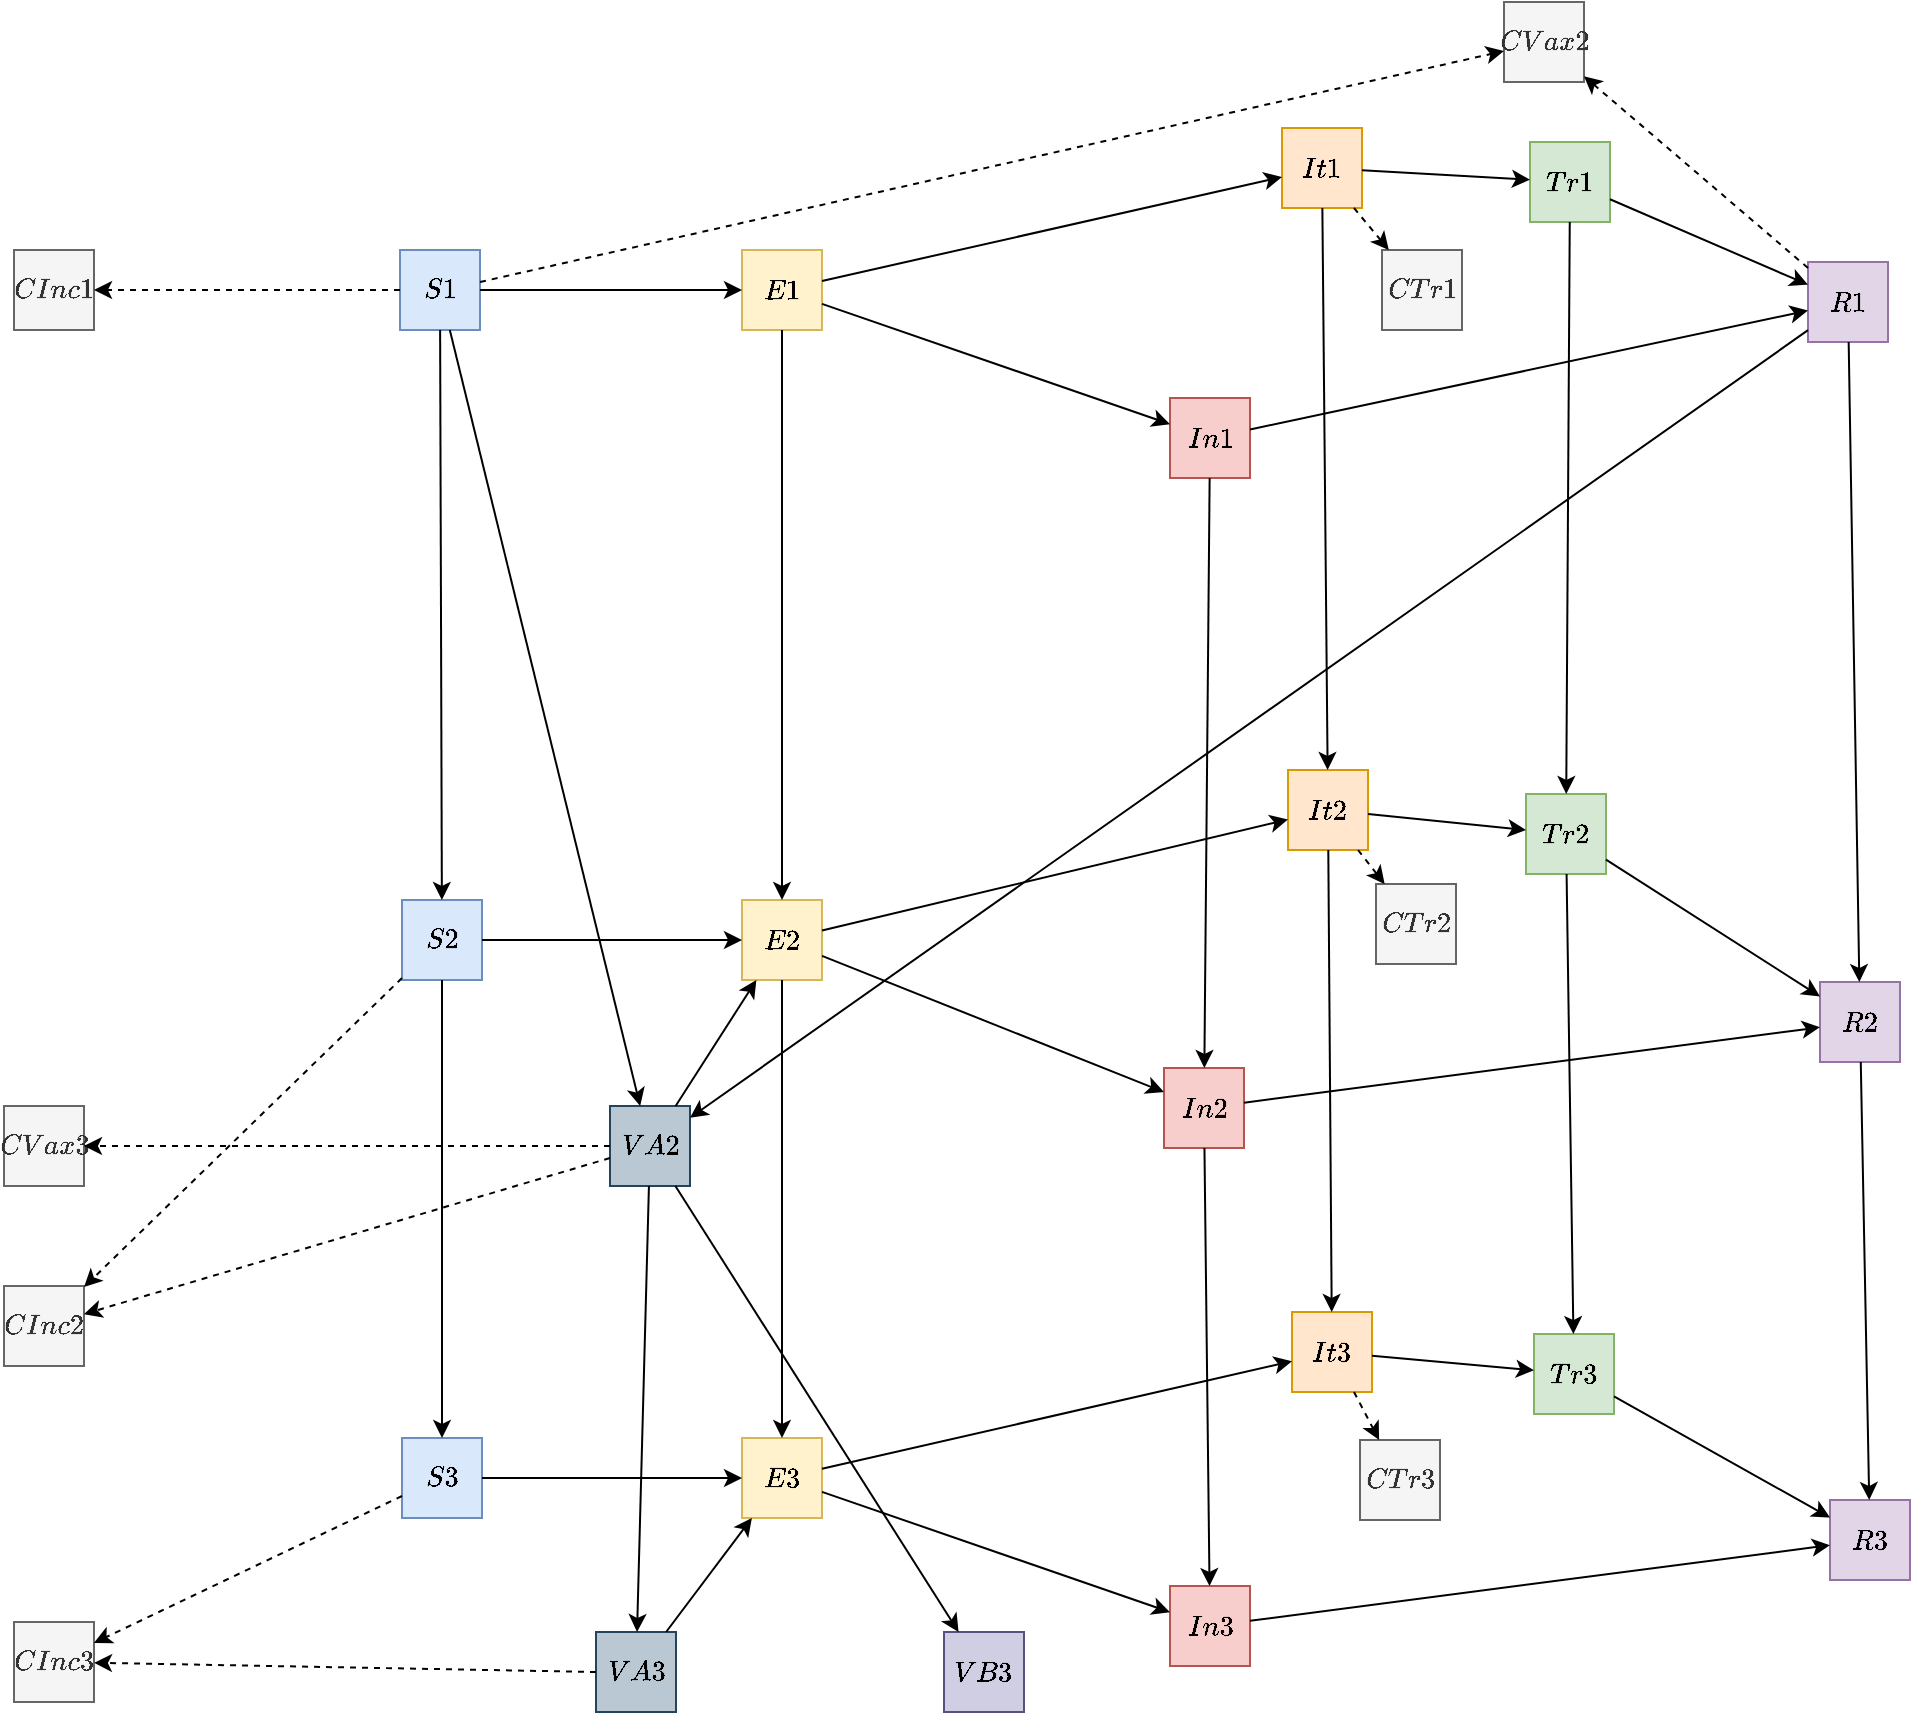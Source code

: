 <mxfile version="24.5.5" type="device" pages="2">
  <diagram id="Dpav7CHE1rxV_vT-ojmE" name="Page-1">
    <mxGraphModel dx="766" dy="491" grid="1" gridSize="10" guides="1" tooltips="1" connect="1" arrows="1" fold="1" page="1" pageScale="1" pageWidth="850" pageHeight="1100" math="1" shadow="0">
      <root>
        <mxCell id="0" />
        <mxCell id="1" parent="0" />
        <mxCell id="_PVGUrJauaZoBftJVT4O-1" value="`S1`" style="whiteSpace=wrap;html=1;fillColor=#dae8fc;strokeColor=#6c8ebf;" parent="1" vertex="1">
          <mxGeometry x="248" y="164" width="40" height="40" as="geometry" />
        </mxCell>
        <mxCell id="_PVGUrJauaZoBftJVT4O-2" value="`E1`" style="whiteSpace=wrap;html=1;fillColor=#fff2cc;strokeColor=#d6b656;" parent="1" vertex="1">
          <mxGeometry x="419" y="164" width="40" height="40" as="geometry" />
        </mxCell>
        <mxCell id="_PVGUrJauaZoBftJVT4O-3" value="`In1`" style="whiteSpace=wrap;html=1;fillColor=#f8cecc;strokeColor=#b85450;" parent="1" vertex="1">
          <mxGeometry x="633" y="238" width="40" height="40" as="geometry" />
        </mxCell>
        <mxCell id="_PVGUrJauaZoBftJVT4O-4" value="`It1`" style="whiteSpace=wrap;html=1;fillColor=#ffe6cc;strokeColor=#d79b00;" parent="1" vertex="1">
          <mxGeometry x="689" y="103" width="40" height="40" as="geometry" />
        </mxCell>
        <mxCell id="_PVGUrJauaZoBftJVT4O-5" value="`Tr1`" style="whiteSpace=wrap;html=1;fillColor=#d5e8d4;strokeColor=#82b366;" parent="1" vertex="1">
          <mxGeometry x="813" y="110" width="40" height="40" as="geometry" />
        </mxCell>
        <mxCell id="_PVGUrJauaZoBftJVT4O-6" value="`R1`" style="whiteSpace=wrap;html=1;fillColor=#e1d5e7;strokeColor=#9673a6;" parent="1" vertex="1">
          <mxGeometry x="952" y="170" width="40" height="40" as="geometry" />
        </mxCell>
        <mxCell id="_PVGUrJauaZoBftJVT4O-9" value="`S2`" style="whiteSpace=wrap;html=1;fillColor=#dae8fc;strokeColor=#6c8ebf;" parent="1" vertex="1">
          <mxGeometry x="249" y="489" width="40" height="40" as="geometry" />
        </mxCell>
        <mxCell id="_PVGUrJauaZoBftJVT4O-10" value="`E2`" style="whiteSpace=wrap;html=1;fillColor=#fff2cc;strokeColor=#d6b656;" parent="1" vertex="1">
          <mxGeometry x="419" y="489" width="40" height="40" as="geometry" />
        </mxCell>
        <mxCell id="_PVGUrJauaZoBftJVT4O-11" value="`In2`" style="whiteSpace=wrap;html=1;fillColor=#f8cecc;strokeColor=#b85450;" parent="1" vertex="1">
          <mxGeometry x="630" y="573" width="40" height="40" as="geometry" />
        </mxCell>
        <mxCell id="_PVGUrJauaZoBftJVT4O-12" value="`It2`" style="whiteSpace=wrap;html=1;fillColor=#ffe6cc;strokeColor=#d79b00;" parent="1" vertex="1">
          <mxGeometry x="692" y="424" width="40" height="40" as="geometry" />
        </mxCell>
        <mxCell id="_PVGUrJauaZoBftJVT4O-13" value="`Tr2`" style="whiteSpace=wrap;html=1;fillColor=#d5e8d4;strokeColor=#82b366;" parent="1" vertex="1">
          <mxGeometry x="811" y="436" width="40" height="40" as="geometry" />
        </mxCell>
        <mxCell id="_PVGUrJauaZoBftJVT4O-14" value="`VA2`" style="whiteSpace=wrap;html=1;fillColor=#bac8d3;strokeColor=#23445d;" parent="1" vertex="1">
          <mxGeometry x="353" y="592" width="40" height="40" as="geometry" />
        </mxCell>
        <mxCell id="_PVGUrJauaZoBftJVT4O-15" value="`R2`" style="whiteSpace=wrap;html=1;fillColor=#e1d5e7;strokeColor=#9673a6;" parent="1" vertex="1">
          <mxGeometry x="958" y="530" width="40" height="40" as="geometry" />
        </mxCell>
        <mxCell id="_PVGUrJauaZoBftJVT4O-19" value="`S3`" style="whiteSpace=wrap;html=1;fillColor=#dae8fc;strokeColor=#6c8ebf;" parent="1" vertex="1">
          <mxGeometry x="249" y="758" width="40" height="40" as="geometry" />
        </mxCell>
        <mxCell id="_PVGUrJauaZoBftJVT4O-20" value="`E3`" style="whiteSpace=wrap;html=1;fillColor=#fff2cc;strokeColor=#d6b656;" parent="1" vertex="1">
          <mxGeometry x="419" y="758" width="40" height="40" as="geometry" />
        </mxCell>
        <mxCell id="_PVGUrJauaZoBftJVT4O-21" value="`In3`" style="whiteSpace=wrap;html=1;fillColor=#f8cecc;strokeColor=#b85450;" parent="1" vertex="1">
          <mxGeometry x="633" y="832" width="40" height="40" as="geometry" />
        </mxCell>
        <mxCell id="_PVGUrJauaZoBftJVT4O-22" value="`It3`" style="whiteSpace=wrap;html=1;fillColor=#ffe6cc;strokeColor=#d79b00;" parent="1" vertex="1">
          <mxGeometry x="694" y="695" width="40" height="40" as="geometry" />
        </mxCell>
        <mxCell id="_PVGUrJauaZoBftJVT4O-23" value="`Tr3`" style="whiteSpace=wrap;html=1;fillColor=#d5e8d4;strokeColor=#82b366;" parent="1" vertex="1">
          <mxGeometry x="815" y="706" width="40" height="40" as="geometry" />
        </mxCell>
        <mxCell id="_PVGUrJauaZoBftJVT4O-24" value="`VA3`" style="whiteSpace=wrap;html=1;fillColor=#bac8d3;strokeColor=#23445d;" parent="1" vertex="1">
          <mxGeometry x="346" y="855" width="40" height="40" as="geometry" />
        </mxCell>
        <mxCell id="_PVGUrJauaZoBftJVT4O-25" value="`VB3`" style="whiteSpace=wrap;html=1;fillColor=#d0cee2;strokeColor=#56517e;" parent="1" vertex="1">
          <mxGeometry x="520" y="855" width="40" height="40" as="geometry" />
        </mxCell>
        <mxCell id="_PVGUrJauaZoBftJVT4O-26" value="`R3`" style="whiteSpace=wrap;html=1;fillColor=#e1d5e7;strokeColor=#9673a6;" parent="1" vertex="1">
          <mxGeometry x="963" y="789" width="40" height="40" as="geometry" />
        </mxCell>
        <mxCell id="QGI5SdNPsL6WamnX0T07-1" style="rounded=0;orthogonalLoop=1;jettySize=auto;html=1;" parent="1" source="_PVGUrJauaZoBftJVT4O-1" target="_PVGUrJauaZoBftJVT4O-2" edge="1">
          <mxGeometry relative="1" as="geometry" />
        </mxCell>
        <mxCell id="QGI5SdNPsL6WamnX0T07-3" style="rounded=0;orthogonalLoop=1;jettySize=auto;html=1;" parent="1" source="_PVGUrJauaZoBftJVT4O-1" target="_PVGUrJauaZoBftJVT4O-9" edge="1">
          <mxGeometry relative="1" as="geometry" />
        </mxCell>
        <mxCell id="QGI5SdNPsL6WamnX0T07-4" style="rounded=0;orthogonalLoop=1;jettySize=auto;html=1;" parent="1" source="_PVGUrJauaZoBftJVT4O-1" target="_PVGUrJauaZoBftJVT4O-14" edge="1">
          <mxGeometry relative="1" as="geometry" />
        </mxCell>
        <mxCell id="QGI5SdNPsL6WamnX0T07-6" style="rounded=0;orthogonalLoop=1;jettySize=auto;html=1;" parent="1" source="_PVGUrJauaZoBftJVT4O-2" target="_PVGUrJauaZoBftJVT4O-3" edge="1">
          <mxGeometry relative="1" as="geometry" />
        </mxCell>
        <mxCell id="QGI5SdNPsL6WamnX0T07-7" style="rounded=0;orthogonalLoop=1;jettySize=auto;html=1;" parent="1" source="_PVGUrJauaZoBftJVT4O-2" target="_PVGUrJauaZoBftJVT4O-4" edge="1">
          <mxGeometry relative="1" as="geometry" />
        </mxCell>
        <mxCell id="QGI5SdNPsL6WamnX0T07-8" style="rounded=0;orthogonalLoop=1;jettySize=auto;html=1;" parent="1" source="_PVGUrJauaZoBftJVT4O-2" target="_PVGUrJauaZoBftJVT4O-10" edge="1">
          <mxGeometry relative="1" as="geometry" />
        </mxCell>
        <mxCell id="QGI5SdNPsL6WamnX0T07-9" style="rounded=0;orthogonalLoop=1;jettySize=auto;html=1;" parent="1" source="_PVGUrJauaZoBftJVT4O-3" target="_PVGUrJauaZoBftJVT4O-6" edge="1">
          <mxGeometry relative="1" as="geometry" />
        </mxCell>
        <mxCell id="QGI5SdNPsL6WamnX0T07-10" style="rounded=0;orthogonalLoop=1;jettySize=auto;html=1;" parent="1" source="_PVGUrJauaZoBftJVT4O-3" target="_PVGUrJauaZoBftJVT4O-11" edge="1">
          <mxGeometry relative="1" as="geometry" />
        </mxCell>
        <mxCell id="QGI5SdNPsL6WamnX0T07-11" style="rounded=0;orthogonalLoop=1;jettySize=auto;html=1;" parent="1" source="_PVGUrJauaZoBftJVT4O-4" target="_PVGUrJauaZoBftJVT4O-5" edge="1">
          <mxGeometry relative="1" as="geometry" />
        </mxCell>
        <mxCell id="QGI5SdNPsL6WamnX0T07-13" style="rounded=0;orthogonalLoop=1;jettySize=auto;html=1;" parent="1" source="_PVGUrJauaZoBftJVT4O-4" target="_PVGUrJauaZoBftJVT4O-12" edge="1">
          <mxGeometry relative="1" as="geometry" />
        </mxCell>
        <mxCell id="QGI5SdNPsL6WamnX0T07-14" style="rounded=0;orthogonalLoop=1;jettySize=auto;html=1;" parent="1" source="_PVGUrJauaZoBftJVT4O-5" target="_PVGUrJauaZoBftJVT4O-6" edge="1">
          <mxGeometry relative="1" as="geometry" />
        </mxCell>
        <mxCell id="QGI5SdNPsL6WamnX0T07-15" style="rounded=0;orthogonalLoop=1;jettySize=auto;html=1;" parent="1" source="_PVGUrJauaZoBftJVT4O-5" target="_PVGUrJauaZoBftJVT4O-13" edge="1">
          <mxGeometry relative="1" as="geometry" />
        </mxCell>
        <mxCell id="QGI5SdNPsL6WamnX0T07-16" style="rounded=0;orthogonalLoop=1;jettySize=auto;html=1;" parent="1" source="_PVGUrJauaZoBftJVT4O-6" target="_PVGUrJauaZoBftJVT4O-14" edge="1">
          <mxGeometry relative="1" as="geometry" />
        </mxCell>
        <mxCell id="QGI5SdNPsL6WamnX0T07-17" style="rounded=0;orthogonalLoop=1;jettySize=auto;html=1;" parent="1" source="_PVGUrJauaZoBftJVT4O-6" target="_PVGUrJauaZoBftJVT4O-15" edge="1">
          <mxGeometry relative="1" as="geometry" />
        </mxCell>
        <mxCell id="QGI5SdNPsL6WamnX0T07-19" style="rounded=0;orthogonalLoop=1;jettySize=auto;html=1;" parent="1" source="_PVGUrJauaZoBftJVT4O-9" target="_PVGUrJauaZoBftJVT4O-10" edge="1">
          <mxGeometry relative="1" as="geometry" />
        </mxCell>
        <mxCell id="QGI5SdNPsL6WamnX0T07-21" style="rounded=0;orthogonalLoop=1;jettySize=auto;html=1;" parent="1" source="_PVGUrJauaZoBftJVT4O-9" target="_PVGUrJauaZoBftJVT4O-19" edge="1">
          <mxGeometry relative="1" as="geometry" />
        </mxCell>
        <mxCell id="QGI5SdNPsL6WamnX0T07-22" style="rounded=0;orthogonalLoop=1;jettySize=auto;html=1;" parent="1" source="_PVGUrJauaZoBftJVT4O-10" target="_PVGUrJauaZoBftJVT4O-11" edge="1">
          <mxGeometry relative="1" as="geometry" />
        </mxCell>
        <mxCell id="QGI5SdNPsL6WamnX0T07-23" style="rounded=0;orthogonalLoop=1;jettySize=auto;html=1;" parent="1" source="_PVGUrJauaZoBftJVT4O-10" target="_PVGUrJauaZoBftJVT4O-12" edge="1">
          <mxGeometry relative="1" as="geometry" />
        </mxCell>
        <mxCell id="QGI5SdNPsL6WamnX0T07-24" style="rounded=0;orthogonalLoop=1;jettySize=auto;html=1;" parent="1" source="_PVGUrJauaZoBftJVT4O-10" target="_PVGUrJauaZoBftJVT4O-20" edge="1">
          <mxGeometry relative="1" as="geometry" />
        </mxCell>
        <mxCell id="QGI5SdNPsL6WamnX0T07-25" style="rounded=0;orthogonalLoop=1;jettySize=auto;html=1;" parent="1" source="_PVGUrJauaZoBftJVT4O-11" target="_PVGUrJauaZoBftJVT4O-15" edge="1">
          <mxGeometry relative="1" as="geometry" />
        </mxCell>
        <mxCell id="QGI5SdNPsL6WamnX0T07-26" style="rounded=0;orthogonalLoop=1;jettySize=auto;html=1;" parent="1" source="_PVGUrJauaZoBftJVT4O-11" target="_PVGUrJauaZoBftJVT4O-21" edge="1">
          <mxGeometry relative="1" as="geometry" />
        </mxCell>
        <mxCell id="QGI5SdNPsL6WamnX0T07-27" style="rounded=0;orthogonalLoop=1;jettySize=auto;html=1;" parent="1" source="_PVGUrJauaZoBftJVT4O-12" target="_PVGUrJauaZoBftJVT4O-13" edge="1">
          <mxGeometry relative="1" as="geometry" />
        </mxCell>
        <mxCell id="QGI5SdNPsL6WamnX0T07-29" style="rounded=0;orthogonalLoop=1;jettySize=auto;html=1;" parent="1" source="_PVGUrJauaZoBftJVT4O-12" target="_PVGUrJauaZoBftJVT4O-22" edge="1">
          <mxGeometry relative="1" as="geometry" />
        </mxCell>
        <mxCell id="QGI5SdNPsL6WamnX0T07-30" style="rounded=0;orthogonalLoop=1;jettySize=auto;html=1;" parent="1" source="_PVGUrJauaZoBftJVT4O-13" target="_PVGUrJauaZoBftJVT4O-15" edge="1">
          <mxGeometry relative="1" as="geometry" />
        </mxCell>
        <mxCell id="QGI5SdNPsL6WamnX0T07-31" style="rounded=0;orthogonalLoop=1;jettySize=auto;html=1;" parent="1" source="_PVGUrJauaZoBftJVT4O-13" target="_PVGUrJauaZoBftJVT4O-23" edge="1">
          <mxGeometry relative="1" as="geometry" />
        </mxCell>
        <mxCell id="QGI5SdNPsL6WamnX0T07-32" style="rounded=0;orthogonalLoop=1;jettySize=auto;html=1;" parent="1" source="_PVGUrJauaZoBftJVT4O-14" target="_PVGUrJauaZoBftJVT4O-10" edge="1">
          <mxGeometry relative="1" as="geometry" />
        </mxCell>
        <mxCell id="QGI5SdNPsL6WamnX0T07-34" style="rounded=0;orthogonalLoop=1;jettySize=auto;html=1;" parent="1" source="_PVGUrJauaZoBftJVT4O-14" target="_PVGUrJauaZoBftJVT4O-24" edge="1">
          <mxGeometry relative="1" as="geometry" />
        </mxCell>
        <mxCell id="QGI5SdNPsL6WamnX0T07-35" style="rounded=0;orthogonalLoop=1;jettySize=auto;html=1;" parent="1" source="_PVGUrJauaZoBftJVT4O-14" target="_PVGUrJauaZoBftJVT4O-25" edge="1">
          <mxGeometry relative="1" as="geometry" />
        </mxCell>
        <mxCell id="QGI5SdNPsL6WamnX0T07-37" style="rounded=0;orthogonalLoop=1;jettySize=auto;html=1;" parent="1" source="_PVGUrJauaZoBftJVT4O-15" target="_PVGUrJauaZoBftJVT4O-26" edge="1">
          <mxGeometry relative="1" as="geometry" />
        </mxCell>
        <mxCell id="QGI5SdNPsL6WamnX0T07-38" style="rounded=0;orthogonalLoop=1;jettySize=auto;html=1;" parent="1" source="_PVGUrJauaZoBftJVT4O-19" target="_PVGUrJauaZoBftJVT4O-20" edge="1">
          <mxGeometry relative="1" as="geometry" />
        </mxCell>
        <mxCell id="QGI5SdNPsL6WamnX0T07-40" style="rounded=0;orthogonalLoop=1;jettySize=auto;html=1;" parent="1" source="_PVGUrJauaZoBftJVT4O-20" target="_PVGUrJauaZoBftJVT4O-21" edge="1">
          <mxGeometry relative="1" as="geometry" />
        </mxCell>
        <mxCell id="QGI5SdNPsL6WamnX0T07-41" style="rounded=0;orthogonalLoop=1;jettySize=auto;html=1;" parent="1" source="_PVGUrJauaZoBftJVT4O-20" target="_PVGUrJauaZoBftJVT4O-22" edge="1">
          <mxGeometry relative="1" as="geometry" />
        </mxCell>
        <mxCell id="QGI5SdNPsL6WamnX0T07-42" style="rounded=0;orthogonalLoop=1;jettySize=auto;html=1;" parent="1" source="_PVGUrJauaZoBftJVT4O-21" target="_PVGUrJauaZoBftJVT4O-26" edge="1">
          <mxGeometry relative="1" as="geometry" />
        </mxCell>
        <mxCell id="QGI5SdNPsL6WamnX0T07-43" style="rounded=0;orthogonalLoop=1;jettySize=auto;html=1;" parent="1" source="_PVGUrJauaZoBftJVT4O-22" target="_PVGUrJauaZoBftJVT4O-23" edge="1">
          <mxGeometry relative="1" as="geometry" />
        </mxCell>
        <mxCell id="QGI5SdNPsL6WamnX0T07-45" style="rounded=0;orthogonalLoop=1;jettySize=auto;html=1;" parent="1" source="_PVGUrJauaZoBftJVT4O-23" target="_PVGUrJauaZoBftJVT4O-26" edge="1">
          <mxGeometry relative="1" as="geometry" />
        </mxCell>
        <mxCell id="QGI5SdNPsL6WamnX0T07-46" style="rounded=0;orthogonalLoop=1;jettySize=auto;html=1;" parent="1" source="_PVGUrJauaZoBftJVT4O-24" target="_PVGUrJauaZoBftJVT4O-20" edge="1">
          <mxGeometry relative="1" as="geometry" />
        </mxCell>
        <mxCell id="rcEUrJyDU5K6wRp0mU6U-1" value="Counters" parent="0" />
        <mxCell id="rcEUrJyDU5K6wRp0mU6U-2" value="`CInc1`" style="whiteSpace=wrap;html=1;fillColor=#f5f5f5;fontColor=#333333;strokeColor=#666666;" vertex="1" parent="rcEUrJyDU5K6wRp0mU6U-1">
          <mxGeometry x="55" y="164" width="40" height="40" as="geometry" />
        </mxCell>
        <mxCell id="rcEUrJyDU5K6wRp0mU6U-3" value="`CTr1`" style="whiteSpace=wrap;html=1;fillColor=#f5f5f5;fontColor=#333333;strokeColor=#666666;" vertex="1" parent="rcEUrJyDU5K6wRp0mU6U-1">
          <mxGeometry x="739" y="164" width="40" height="40" as="geometry" />
        </mxCell>
        <mxCell id="rcEUrJyDU5K6wRp0mU6U-4" value="`CInc2`" style="whiteSpace=wrap;html=1;fillColor=#f5f5f5;fontColor=#333333;strokeColor=#666666;" vertex="1" parent="rcEUrJyDU5K6wRp0mU6U-1">
          <mxGeometry x="50" y="682" width="40" height="40" as="geometry" />
        </mxCell>
        <mxCell id="rcEUrJyDU5K6wRp0mU6U-5" value="`CTr2`" style="whiteSpace=wrap;html=1;fillColor=#f5f5f5;fontColor=#333333;strokeColor=#666666;" vertex="1" parent="rcEUrJyDU5K6wRp0mU6U-1">
          <mxGeometry x="736" y="481" width="40" height="40" as="geometry" />
        </mxCell>
        <mxCell id="rcEUrJyDU5K6wRp0mU6U-6" value="`CVax2`" style="whiteSpace=wrap;html=1;fillColor=#f5f5f5;fontColor=#333333;strokeColor=#666666;" vertex="1" parent="rcEUrJyDU5K6wRp0mU6U-1">
          <mxGeometry x="800" y="40" width="40" height="40" as="geometry" />
        </mxCell>
        <mxCell id="rcEUrJyDU5K6wRp0mU6U-7" value="`CInc3`" style="whiteSpace=wrap;html=1;fillColor=#f5f5f5;fontColor=#333333;strokeColor=#666666;" vertex="1" parent="rcEUrJyDU5K6wRp0mU6U-1">
          <mxGeometry x="55" y="850" width="40" height="40" as="geometry" />
        </mxCell>
        <mxCell id="rcEUrJyDU5K6wRp0mU6U-8" value="`CTr3`" style="whiteSpace=wrap;html=1;fillColor=#f5f5f5;fontColor=#333333;strokeColor=#666666;" vertex="1" parent="rcEUrJyDU5K6wRp0mU6U-1">
          <mxGeometry x="728" y="759" width="40" height="40" as="geometry" />
        </mxCell>
        <mxCell id="rcEUrJyDU5K6wRp0mU6U-9" value="`CVax3`" style="whiteSpace=wrap;html=1;fillColor=#f5f5f5;fontColor=#333333;strokeColor=#666666;" vertex="1" parent="rcEUrJyDU5K6wRp0mU6U-1">
          <mxGeometry x="50" y="592" width="40" height="40" as="geometry" />
        </mxCell>
        <mxCell id="rcEUrJyDU5K6wRp0mU6U-10" style="rounded=0;orthogonalLoop=1;jettySize=auto;html=1;dashed=1;" edge="1" parent="rcEUrJyDU5K6wRp0mU6U-1" target="rcEUrJyDU5K6wRp0mU6U-2">
          <mxGeometry relative="1" as="geometry">
            <mxPoint x="248" y="184" as="sourcePoint" />
          </mxGeometry>
        </mxCell>
        <mxCell id="rcEUrJyDU5K6wRp0mU6U-11" style="rounded=0;orthogonalLoop=1;jettySize=auto;html=1;dashed=1;" edge="1" parent="rcEUrJyDU5K6wRp0mU6U-1" target="rcEUrJyDU5K6wRp0mU6U-6">
          <mxGeometry relative="1" as="geometry">
            <mxPoint x="288" y="180" as="sourcePoint" />
          </mxGeometry>
        </mxCell>
        <mxCell id="rcEUrJyDU5K6wRp0mU6U-12" style="rounded=0;orthogonalLoop=1;jettySize=auto;html=1;dashed=1;" edge="1" parent="rcEUrJyDU5K6wRp0mU6U-1" target="rcEUrJyDU5K6wRp0mU6U-3">
          <mxGeometry relative="1" as="geometry">
            <mxPoint x="725" y="143" as="sourcePoint" />
          </mxGeometry>
        </mxCell>
        <mxCell id="rcEUrJyDU5K6wRp0mU6U-13" style="rounded=0;orthogonalLoop=1;jettySize=auto;html=1;dashed=1;" edge="1" parent="rcEUrJyDU5K6wRp0mU6U-1" target="rcEUrJyDU5K6wRp0mU6U-6">
          <mxGeometry relative="1" as="geometry">
            <mxPoint x="952" y="173" as="sourcePoint" />
          </mxGeometry>
        </mxCell>
        <mxCell id="rcEUrJyDU5K6wRp0mU6U-14" style="rounded=0;orthogonalLoop=1;jettySize=auto;html=1;dashed=1;" edge="1" parent="rcEUrJyDU5K6wRp0mU6U-1" target="rcEUrJyDU5K6wRp0mU6U-4">
          <mxGeometry relative="1" as="geometry">
            <mxPoint x="249" y="528" as="sourcePoint" />
          </mxGeometry>
        </mxCell>
        <mxCell id="rcEUrJyDU5K6wRp0mU6U-15" style="rounded=0;orthogonalLoop=1;jettySize=auto;html=1;dashed=1;" edge="1" parent="rcEUrJyDU5K6wRp0mU6U-1" target="rcEUrJyDU5K6wRp0mU6U-5">
          <mxGeometry relative="1" as="geometry">
            <mxPoint x="727" y="464" as="sourcePoint" />
          </mxGeometry>
        </mxCell>
        <mxCell id="rcEUrJyDU5K6wRp0mU6U-16" style="rounded=0;orthogonalLoop=1;jettySize=auto;html=1;dashed=1;" edge="1" parent="rcEUrJyDU5K6wRp0mU6U-1" target="rcEUrJyDU5K6wRp0mU6U-4">
          <mxGeometry relative="1" as="geometry">
            <mxPoint x="353" y="618" as="sourcePoint" />
          </mxGeometry>
        </mxCell>
        <mxCell id="rcEUrJyDU5K6wRp0mU6U-17" style="rounded=0;orthogonalLoop=1;jettySize=auto;html=1;dashed=1;" edge="1" parent="rcEUrJyDU5K6wRp0mU6U-1" target="rcEUrJyDU5K6wRp0mU6U-9">
          <mxGeometry relative="1" as="geometry">
            <mxPoint x="353" y="612" as="sourcePoint" />
          </mxGeometry>
        </mxCell>
        <mxCell id="rcEUrJyDU5K6wRp0mU6U-18" style="rounded=0;orthogonalLoop=1;jettySize=auto;html=1;dashed=1;" edge="1" parent="rcEUrJyDU5K6wRp0mU6U-1" target="rcEUrJyDU5K6wRp0mU6U-7">
          <mxGeometry relative="1" as="geometry">
            <mxPoint x="249" y="787" as="sourcePoint" />
          </mxGeometry>
        </mxCell>
        <mxCell id="rcEUrJyDU5K6wRp0mU6U-19" style="rounded=0;orthogonalLoop=1;jettySize=auto;html=1;dashed=1;" edge="1" parent="rcEUrJyDU5K6wRp0mU6U-1" target="rcEUrJyDU5K6wRp0mU6U-8">
          <mxGeometry relative="1" as="geometry">
            <mxPoint x="725" y="735" as="sourcePoint" />
          </mxGeometry>
        </mxCell>
        <mxCell id="rcEUrJyDU5K6wRp0mU6U-20" style="rounded=0;orthogonalLoop=1;jettySize=auto;html=1;dashed=1;" edge="1" parent="rcEUrJyDU5K6wRp0mU6U-1" target="rcEUrJyDU5K6wRp0mU6U-7">
          <mxGeometry relative="1" as="geometry">
            <mxPoint x="346" y="875" as="sourcePoint" />
          </mxGeometry>
        </mxCell>
      </root>
    </mxGraphModel>
  </diagram>
  <diagram name="Transitions" id="YfZpdeeItK-vyviBFFsD">
    <mxGraphModel dx="1094" dy="701" grid="1" gridSize="10" guides="1" tooltips="1" connect="1" arrows="1" fold="1" page="1" pageScale="1" pageWidth="850" pageHeight="1100" math="1" shadow="0">
      <root>
        <mxCell id="6ojkXQFBbZGZngs1oIKc-0" />
        <mxCell id="6ojkXQFBbZGZngs1oIKc-1" parent="6ojkXQFBbZGZngs1oIKc-0" />
        <mxCell id="6ojkXQFBbZGZngs1oIKc-2" value="`S1`" style="whiteSpace=wrap;html=1;fillColor=#dae8fc;strokeColor=#6c8ebf;" vertex="1" parent="6ojkXQFBbZGZngs1oIKc-1">
          <mxGeometry x="248" y="164" width="40" height="40" as="geometry" />
        </mxCell>
        <mxCell id="6ojkXQFBbZGZngs1oIKc-3" value="`E1`" style="whiteSpace=wrap;html=1;fillColor=#fff2cc;strokeColor=#d6b656;" vertex="1" parent="6ojkXQFBbZGZngs1oIKc-1">
          <mxGeometry x="447" y="164" width="40" height="40" as="geometry" />
        </mxCell>
        <mxCell id="6ojkXQFBbZGZngs1oIKc-4" value="`In1`" style="whiteSpace=wrap;html=1;fillColor=#f8cecc;strokeColor=#b85450;" vertex="1" parent="6ojkXQFBbZGZngs1oIKc-1">
          <mxGeometry x="630" y="234" width="40" height="40" as="geometry" />
        </mxCell>
        <mxCell id="6ojkXQFBbZGZngs1oIKc-5" value="`It1`" style="whiteSpace=wrap;html=1;fillColor=#ffe6cc;strokeColor=#d79b00;" vertex="1" parent="6ojkXQFBbZGZngs1oIKc-1">
          <mxGeometry x="689" y="113" width="40" height="40" as="geometry" />
        </mxCell>
        <mxCell id="6ojkXQFBbZGZngs1oIKc-6" value="`Tr1`" style="whiteSpace=wrap;html=1;fillColor=#d5e8d4;strokeColor=#82b366;" vertex="1" parent="6ojkXQFBbZGZngs1oIKc-1">
          <mxGeometry x="813" y="113" width="40" height="40" as="geometry" />
        </mxCell>
        <mxCell id="6ojkXQFBbZGZngs1oIKc-7" value="`R1`" style="whiteSpace=wrap;html=1;fillColor=#e1d5e7;strokeColor=#9673a6;" vertex="1" parent="6ojkXQFBbZGZngs1oIKc-1">
          <mxGeometry x="958" y="164" width="40" height="40" as="geometry" />
        </mxCell>
        <mxCell id="6ojkXQFBbZGZngs1oIKc-8" value="`S2`" style="whiteSpace=wrap;html=1;fillColor=#dae8fc;strokeColor=#6c8ebf;" vertex="1" parent="6ojkXQFBbZGZngs1oIKc-1">
          <mxGeometry x="249" y="439" width="40" height="40" as="geometry" />
        </mxCell>
        <mxCell id="6ojkXQFBbZGZngs1oIKc-9" value="`E2`" style="whiteSpace=wrap;html=1;fillColor=#fff2cc;strokeColor=#d6b656;" vertex="1" parent="6ojkXQFBbZGZngs1oIKc-1">
          <mxGeometry x="447" y="439" width="40" height="40" as="geometry" />
        </mxCell>
        <mxCell id="6ojkXQFBbZGZngs1oIKc-10" value="`In2`" style="whiteSpace=wrap;html=1;fillColor=#f8cecc;strokeColor=#b85450;" vertex="1" parent="6ojkXQFBbZGZngs1oIKc-1">
          <mxGeometry x="630" y="509" width="40" height="40" as="geometry" />
        </mxCell>
        <mxCell id="6ojkXQFBbZGZngs1oIKc-11" value="`It2`" style="whiteSpace=wrap;html=1;fillColor=#ffe6cc;strokeColor=#d79b00;" vertex="1" parent="6ojkXQFBbZGZngs1oIKc-1">
          <mxGeometry x="692" y="384" width="40" height="40" as="geometry" />
        </mxCell>
        <mxCell id="6ojkXQFBbZGZngs1oIKc-12" value="`Tr2`" style="whiteSpace=wrap;html=1;fillColor=#d5e8d4;strokeColor=#82b366;" vertex="1" parent="6ojkXQFBbZGZngs1oIKc-1">
          <mxGeometry x="813" y="384" width="40" height="40" as="geometry" />
        </mxCell>
        <mxCell id="6ojkXQFBbZGZngs1oIKc-13" value="`VA2`" style="whiteSpace=wrap;html=1;fillColor=#bac8d3;strokeColor=#23445d;" vertex="1" parent="6ojkXQFBbZGZngs1oIKc-1">
          <mxGeometry x="306" y="563" width="40" height="40" as="geometry" />
        </mxCell>
        <mxCell id="6ojkXQFBbZGZngs1oIKc-14" value="`R2`" style="whiteSpace=wrap;html=1;fillColor=#e1d5e7;strokeColor=#9673a6;" vertex="1" parent="6ojkXQFBbZGZngs1oIKc-1">
          <mxGeometry x="958" y="439" width="40" height="40" as="geometry" />
        </mxCell>
        <mxCell id="6ojkXQFBbZGZngs1oIKc-15" value="`S3`" style="whiteSpace=wrap;html=1;fillColor=#dae8fc;strokeColor=#6c8ebf;" vertex="1" parent="6ojkXQFBbZGZngs1oIKc-1">
          <mxGeometry x="249" y="708" width="40" height="40" as="geometry" />
        </mxCell>
        <mxCell id="6ojkXQFBbZGZngs1oIKc-16" value="`E3`" style="whiteSpace=wrap;html=1;fillColor=#fff2cc;strokeColor=#d6b656;" vertex="1" parent="6ojkXQFBbZGZngs1oIKc-1">
          <mxGeometry x="447" y="708" width="40" height="40" as="geometry" />
        </mxCell>
        <mxCell id="6ojkXQFBbZGZngs1oIKc-17" value="`In3`" style="whiteSpace=wrap;html=1;fillColor=#f8cecc;strokeColor=#b85450;" vertex="1" parent="6ojkXQFBbZGZngs1oIKc-1">
          <mxGeometry x="630" y="778" width="40" height="40" as="geometry" />
        </mxCell>
        <mxCell id="6ojkXQFBbZGZngs1oIKc-18" value="`It3`" style="whiteSpace=wrap;html=1;fillColor=#ffe6cc;strokeColor=#d79b00;" vertex="1" parent="6ojkXQFBbZGZngs1oIKc-1">
          <mxGeometry x="694" y="655" width="40" height="40" as="geometry" />
        </mxCell>
        <mxCell id="6ojkXQFBbZGZngs1oIKc-19" value="`Tr3`" style="whiteSpace=wrap;html=1;fillColor=#d5e8d4;strokeColor=#82b366;" vertex="1" parent="6ojkXQFBbZGZngs1oIKc-1">
          <mxGeometry x="813" y="655" width="40" height="40" as="geometry" />
        </mxCell>
        <mxCell id="6ojkXQFBbZGZngs1oIKc-20" value="`VA3`" style="whiteSpace=wrap;html=1;fillColor=#bac8d3;strokeColor=#23445d;" vertex="1" parent="6ojkXQFBbZGZngs1oIKc-1">
          <mxGeometry x="306" y="810" width="40" height="40" as="geometry" />
        </mxCell>
        <mxCell id="6ojkXQFBbZGZngs1oIKc-21" value="`VB3`" style="whiteSpace=wrap;html=1;fillColor=#d0cee2;strokeColor=#56517e;" vertex="1" parent="6ojkXQFBbZGZngs1oIKc-1">
          <mxGeometry x="407" y="603" width="40" height="40" as="geometry" />
        </mxCell>
        <mxCell id="6ojkXQFBbZGZngs1oIKc-22" value="`R3`" style="whiteSpace=wrap;html=1;fillColor=#e1d5e7;strokeColor=#9673a6;" vertex="1" parent="6ojkXQFBbZGZngs1oIKc-1">
          <mxGeometry x="958" y="708" width="40" height="40" as="geometry" />
        </mxCell>
        <mxCell id="6ojkXQFBbZGZngs1oIKc-23" value="lambda[1]" style="rounded=0;orthogonalLoop=1;jettySize=auto;html=1;" edge="1" parent="6ojkXQFBbZGZngs1oIKc-1" source="6ojkXQFBbZGZngs1oIKc-2" target="6ojkXQFBbZGZngs1oIKc-3">
          <mxGeometry relative="1" as="geometry" />
        </mxCell>
        <mxCell id="6ojkXQFBbZGZngs1oIKc-24" value="(1-cov1)*a" style="rounded=0;orthogonalLoop=1;jettySize=auto;html=1;" edge="1" parent="6ojkXQFBbZGZngs1oIKc-1" source="6ojkXQFBbZGZngs1oIKc-2" target="6ojkXQFBbZGZngs1oIKc-8">
          <mxGeometry relative="1" as="geometry" />
        </mxCell>
        <mxCell id="6ojkXQFBbZGZngs1oIKc-25" value="cov1*a" style="rounded=0;orthogonalLoop=1;jettySize=auto;html=1;" edge="1" parent="6ojkXQFBbZGZngs1oIKc-1" source="6ojkXQFBbZGZngs1oIKc-2" target="6ojkXQFBbZGZngs1oIKc-13">
          <mxGeometry x="-0.18" y="8" relative="1" as="geometry">
            <mxPoint as="offset" />
          </mxGeometry>
        </mxCell>
        <mxCell id="6ojkXQFBbZGZngs1oIKc-26" value="(1-pt)*rs" style="rounded=0;orthogonalLoop=1;jettySize=auto;html=1;" edge="1" parent="6ojkXQFBbZGZngs1oIKc-1" source="6ojkXQFBbZGZngs1oIKc-3" target="6ojkXQFBbZGZngs1oIKc-4">
          <mxGeometry relative="1" as="geometry" />
        </mxCell>
        <mxCell id="6ojkXQFBbZGZngs1oIKc-27" value="pt*rs" style="rounded=0;orthogonalLoop=1;jettySize=auto;html=1;" edge="1" parent="6ojkXQFBbZGZngs1oIKc-1" source="6ojkXQFBbZGZngs1oIKc-3" target="6ojkXQFBbZGZngs1oIKc-5">
          <mxGeometry relative="1" as="geometry" />
        </mxCell>
        <mxCell id="6ojkXQFBbZGZngs1oIKc-28" value="a" style="rounded=0;orthogonalLoop=1;jettySize=auto;html=1;" edge="1" parent="6ojkXQFBbZGZngs1oIKc-1" source="6ojkXQFBbZGZngs1oIKc-3" target="6ojkXQFBbZGZngs1oIKc-9">
          <mxGeometry relative="1" as="geometry" />
        </mxCell>
        <mxCell id="6ojkXQFBbZGZngs1oIKc-29" value="rr" style="rounded=0;orthogonalLoop=1;jettySize=auto;html=1;" edge="1" parent="6ojkXQFBbZGZngs1oIKc-1" source="6ojkXQFBbZGZngs1oIKc-4" target="6ojkXQFBbZGZngs1oIKc-7">
          <mxGeometry relative="1" as="geometry" />
        </mxCell>
        <mxCell id="6ojkXQFBbZGZngs1oIKc-30" value="a" style="rounded=0;orthogonalLoop=1;jettySize=auto;html=1;" edge="1" parent="6ojkXQFBbZGZngs1oIKc-1" source="6ojkXQFBbZGZngs1oIKc-4" target="6ojkXQFBbZGZngs1oIKc-10">
          <mxGeometry relative="1" as="geometry" />
        </mxCell>
        <mxCell id="6ojkXQFBbZGZngs1oIKc-31" value="rt" style="rounded=0;orthogonalLoop=1;jettySize=auto;html=1;" edge="1" parent="6ojkXQFBbZGZngs1oIKc-1" source="6ojkXQFBbZGZngs1oIKc-5" target="6ojkXQFBbZGZngs1oIKc-6">
          <mxGeometry relative="1" as="geometry" />
        </mxCell>
        <mxCell id="6ojkXQFBbZGZngs1oIKc-32" value="a" style="rounded=0;orthogonalLoop=1;jettySize=auto;html=1;" edge="1" parent="6ojkXQFBbZGZngs1oIKc-1" source="6ojkXQFBbZGZngs1oIKc-5" target="6ojkXQFBbZGZngs1oIKc-11">
          <mxGeometry relative="1" as="geometry" />
        </mxCell>
        <mxCell id="6ojkXQFBbZGZngs1oIKc-33" value="rtr" style="rounded=0;orthogonalLoop=1;jettySize=auto;html=1;" edge="1" parent="6ojkXQFBbZGZngs1oIKc-1" source="6ojkXQFBbZGZngs1oIKc-6" target="6ojkXQFBbZGZngs1oIKc-7">
          <mxGeometry relative="1" as="geometry" />
        </mxCell>
        <mxCell id="6ojkXQFBbZGZngs1oIKc-34" value="a" style="rounded=0;orthogonalLoop=1;jettySize=auto;html=1;" edge="1" parent="6ojkXQFBbZGZngs1oIKc-1" source="6ojkXQFBbZGZngs1oIKc-6" target="6ojkXQFBbZGZngs1oIKc-12">
          <mxGeometry relative="1" as="geometry" />
        </mxCell>
        <mxCell id="6ojkXQFBbZGZngs1oIKc-36" value="(1-cov1)*a" style="rounded=0;orthogonalLoop=1;jettySize=auto;html=1;" edge="1" parent="6ojkXQFBbZGZngs1oIKc-1" source="6ojkXQFBbZGZngs1oIKc-7" target="6ojkXQFBbZGZngs1oIKc-14">
          <mxGeometry relative="1" as="geometry" />
        </mxCell>
        <mxCell id="6ojkXQFBbZGZngs1oIKc-37" value="lambda[2]" style="rounded=0;orthogonalLoop=1;jettySize=auto;html=1;" edge="1" parent="6ojkXQFBbZGZngs1oIKc-1" source="6ojkXQFBbZGZngs1oIKc-8" target="6ojkXQFBbZGZngs1oIKc-9">
          <mxGeometry relative="1" as="geometry" />
        </mxCell>
        <mxCell id="6ojkXQFBbZGZngs1oIKc-38" value="a" style="rounded=0;orthogonalLoop=1;jettySize=auto;html=1;" edge="1" parent="6ojkXQFBbZGZngs1oIKc-1" source="6ojkXQFBbZGZngs1oIKc-8" target="6ojkXQFBbZGZngs1oIKc-15">
          <mxGeometry relative="1" as="geometry" />
        </mxCell>
        <mxCell id="6ojkXQFBbZGZngs1oIKc-39" value="(1-pt)*rs" style="rounded=0;orthogonalLoop=1;jettySize=auto;html=1;" edge="1" parent="6ojkXQFBbZGZngs1oIKc-1" source="6ojkXQFBbZGZngs1oIKc-9" target="6ojkXQFBbZGZngs1oIKc-10">
          <mxGeometry relative="1" as="geometry" />
        </mxCell>
        <mxCell id="6ojkXQFBbZGZngs1oIKc-40" value="pt*rs" style="rounded=0;orthogonalLoop=1;jettySize=auto;html=1;" edge="1" parent="6ojkXQFBbZGZngs1oIKc-1" source="6ojkXQFBbZGZngs1oIKc-9" target="6ojkXQFBbZGZngs1oIKc-11">
          <mxGeometry relative="1" as="geometry" />
        </mxCell>
        <mxCell id="6ojkXQFBbZGZngs1oIKc-41" value="a" style="rounded=0;orthogonalLoop=1;jettySize=auto;html=1;" edge="1" parent="6ojkXQFBbZGZngs1oIKc-1" source="6ojkXQFBbZGZngs1oIKc-9" target="6ojkXQFBbZGZngs1oIKc-16">
          <mxGeometry relative="1" as="geometry" />
        </mxCell>
        <mxCell id="6ojkXQFBbZGZngs1oIKc-42" value="rr" style="rounded=0;orthogonalLoop=1;jettySize=auto;html=1;" edge="1" parent="6ojkXQFBbZGZngs1oIKc-1" source="6ojkXQFBbZGZngs1oIKc-10" target="6ojkXQFBbZGZngs1oIKc-14">
          <mxGeometry relative="1" as="geometry" />
        </mxCell>
        <mxCell id="6ojkXQFBbZGZngs1oIKc-43" value="a" style="rounded=0;orthogonalLoop=1;jettySize=auto;html=1;" edge="1" parent="6ojkXQFBbZGZngs1oIKc-1" source="6ojkXQFBbZGZngs1oIKc-10" target="6ojkXQFBbZGZngs1oIKc-17">
          <mxGeometry relative="1" as="geometry" />
        </mxCell>
        <mxCell id="6ojkXQFBbZGZngs1oIKc-44" value="rt" style="rounded=0;orthogonalLoop=1;jettySize=auto;html=1;" edge="1" parent="6ojkXQFBbZGZngs1oIKc-1" source="6ojkXQFBbZGZngs1oIKc-11" target="6ojkXQFBbZGZngs1oIKc-12">
          <mxGeometry relative="1" as="geometry" />
        </mxCell>
        <mxCell id="6ojkXQFBbZGZngs1oIKc-45" style="rounded=0;orthogonalLoop=1;jettySize=auto;html=1;" edge="1" parent="6ojkXQFBbZGZngs1oIKc-1" source="6ojkXQFBbZGZngs1oIKc-11" target="6ojkXQFBbZGZngs1oIKc-18">
          <mxGeometry relative="1" as="geometry" />
        </mxCell>
        <mxCell id="6ojkXQFBbZGZngs1oIKc-46" value="rtr" style="rounded=0;orthogonalLoop=1;jettySize=auto;html=1;" edge="1" parent="6ojkXQFBbZGZngs1oIKc-1" source="6ojkXQFBbZGZngs1oIKc-12" target="6ojkXQFBbZGZngs1oIKc-14">
          <mxGeometry relative="1" as="geometry" />
        </mxCell>
        <mxCell id="6ojkXQFBbZGZngs1oIKc-47" value="a" style="rounded=0;orthogonalLoop=1;jettySize=auto;html=1;" edge="1" parent="6ojkXQFBbZGZngs1oIKc-1" source="6ojkXQFBbZGZngs1oIKc-12" target="6ojkXQFBbZGZngs1oIKc-19">
          <mxGeometry relative="1" as="geometry" />
        </mxCell>
        <mxCell id="6ojkXQFBbZGZngs1oIKc-48" style="rounded=0;orthogonalLoop=1;jettySize=auto;html=1;" edge="1" parent="6ojkXQFBbZGZngs1oIKc-1" source="6ojkXQFBbZGZngs1oIKc-13" target="6ojkXQFBbZGZngs1oIKc-9">
          <mxGeometry relative="1" as="geometry" />
        </mxCell>
        <mxCell id="lgPCjHqJpSJofYIw365i-2" value="(1-ve1)*lambda[2]" style="edgeLabel;html=1;align=center;verticalAlign=middle;resizable=0;points=[];" vertex="1" connectable="0" parent="6ojkXQFBbZGZngs1oIKc-48">
          <mxGeometry x="0.232" y="-4" relative="1" as="geometry">
            <mxPoint as="offset" />
          </mxGeometry>
        </mxCell>
        <mxCell id="6ojkXQFBbZGZngs1oIKc-49" value="(1-cov2)*a" style="rounded=0;orthogonalLoop=1;jettySize=auto;html=1;" edge="1" parent="6ojkXQFBbZGZngs1oIKc-1" source="6ojkXQFBbZGZngs1oIKc-13" target="6ojkXQFBbZGZngs1oIKc-20">
          <mxGeometry x="0.517" y="4" relative="1" as="geometry">
            <mxPoint as="offset" />
          </mxGeometry>
        </mxCell>
        <mxCell id="6ojkXQFBbZGZngs1oIKc-50" value="cov2*a" style="rounded=0;orthogonalLoop=1;jettySize=auto;html=1;" edge="1" parent="6ojkXQFBbZGZngs1oIKc-1" source="6ojkXQFBbZGZngs1oIKc-13" target="6ojkXQFBbZGZngs1oIKc-21">
          <mxGeometry relative="1" as="geometry" />
        </mxCell>
        <mxCell id="6ojkXQFBbZGZngs1oIKc-51" style="rounded=0;orthogonalLoop=1;jettySize=auto;html=1;" edge="1" parent="6ojkXQFBbZGZngs1oIKc-1" source="6ojkXQFBbZGZngs1oIKc-14" target="6ojkXQFBbZGZngs1oIKc-22">
          <mxGeometry relative="1" as="geometry" />
        </mxCell>
        <mxCell id="6ojkXQFBbZGZngs1oIKc-52" value="lambda[3]" style="rounded=0;orthogonalLoop=1;jettySize=auto;html=1;" edge="1" parent="6ojkXQFBbZGZngs1oIKc-1" source="6ojkXQFBbZGZngs1oIKc-15" target="6ojkXQFBbZGZngs1oIKc-16">
          <mxGeometry relative="1" as="geometry" />
        </mxCell>
        <mxCell id="6ojkXQFBbZGZngs1oIKc-53" value="(1-pt)*rs" style="rounded=0;orthogonalLoop=1;jettySize=auto;html=1;" edge="1" parent="6ojkXQFBbZGZngs1oIKc-1" source="6ojkXQFBbZGZngs1oIKc-16" target="6ojkXQFBbZGZngs1oIKc-17">
          <mxGeometry relative="1" as="geometry" />
        </mxCell>
        <mxCell id="6ojkXQFBbZGZngs1oIKc-54" value="pt*rs" style="rounded=0;orthogonalLoop=1;jettySize=auto;html=1;" edge="1" parent="6ojkXQFBbZGZngs1oIKc-1" source="6ojkXQFBbZGZngs1oIKc-16" target="6ojkXQFBbZGZngs1oIKc-18">
          <mxGeometry relative="1" as="geometry" />
        </mxCell>
        <mxCell id="6ojkXQFBbZGZngs1oIKc-55" value="rr" style="rounded=0;orthogonalLoop=1;jettySize=auto;html=1;" edge="1" parent="6ojkXQFBbZGZngs1oIKc-1" source="6ojkXQFBbZGZngs1oIKc-17" target="6ojkXQFBbZGZngs1oIKc-22">
          <mxGeometry relative="1" as="geometry" />
        </mxCell>
        <mxCell id="6ojkXQFBbZGZngs1oIKc-56" value="rt" style="rounded=0;orthogonalLoop=1;jettySize=auto;html=1;" edge="1" parent="6ojkXQFBbZGZngs1oIKc-1" source="6ojkXQFBbZGZngs1oIKc-18" target="6ojkXQFBbZGZngs1oIKc-19">
          <mxGeometry relative="1" as="geometry" />
        </mxCell>
        <mxCell id="6ojkXQFBbZGZngs1oIKc-57" value="rtr" style="rounded=0;orthogonalLoop=1;jettySize=auto;html=1;" edge="1" parent="6ojkXQFBbZGZngs1oIKc-1" source="6ojkXQFBbZGZngs1oIKc-19" target="6ojkXQFBbZGZngs1oIKc-22">
          <mxGeometry relative="1" as="geometry" />
        </mxCell>
        <mxCell id="6ojkXQFBbZGZngs1oIKc-58" value="(1-ve1)*lambda[3]" style="rounded=0;orthogonalLoop=1;jettySize=auto;html=1;" edge="1" parent="6ojkXQFBbZGZngs1oIKc-1" source="6ojkXQFBbZGZngs1oIKc-20" target="6ojkXQFBbZGZngs1oIKc-16">
          <mxGeometry relative="1" as="geometry" />
        </mxCell>
        <mxCell id="6ojkXQFBbZGZngs1oIKc-35" value="cov1*a" style="rounded=0;orthogonalLoop=1;jettySize=auto;html=1;jumpStyle=arc;" edge="1" parent="6ojkXQFBbZGZngs1oIKc-1" source="6ojkXQFBbZGZngs1oIKc-7" target="6ojkXQFBbZGZngs1oIKc-13">
          <mxGeometry x="-0.634" relative="1" as="geometry">
            <Array as="points">
              <mxPoint x="1040" y="184" />
              <mxPoint x="1040" y="580" />
            </Array>
            <mxPoint as="offset" />
          </mxGeometry>
        </mxCell>
        <mxCell id="6ojkXQFBbZGZngs1oIKc-59" value="Counters" parent="6ojkXQFBbZGZngs1oIKc-0" />
        <mxCell id="6ojkXQFBbZGZngs1oIKc-60" value="`CInc1`" style="whiteSpace=wrap;html=1;fillColor=#f5f5f5;fontColor=#333333;strokeColor=#666666;" vertex="1" parent="6ojkXQFBbZGZngs1oIKc-59">
          <mxGeometry x="350" y="120" width="40" height="40" as="geometry" />
        </mxCell>
        <mxCell id="6ojkXQFBbZGZngs1oIKc-61" value="`CTr1`" style="whiteSpace=wrap;html=1;fillColor=#f5f5f5;fontColor=#333333;strokeColor=#666666;" vertex="1" parent="6ojkXQFBbZGZngs1oIKc-59">
          <mxGeometry x="750" y="174" width="40" height="40" as="geometry" />
        </mxCell>
        <mxCell id="6ojkXQFBbZGZngs1oIKc-62" value="`CInc2`" style="whiteSpace=wrap;html=1;fillColor=#f5f5f5;fontColor=#333333;strokeColor=#666666;" vertex="1" parent="6ojkXQFBbZGZngs1oIKc-59">
          <mxGeometry x="350" y="390" width="40" height="40" as="geometry" />
        </mxCell>
        <mxCell id="6ojkXQFBbZGZngs1oIKc-63" value="`CTr2`" style="whiteSpace=wrap;html=1;fillColor=#f5f5f5;fontColor=#333333;strokeColor=#666666;" vertex="1" parent="6ojkXQFBbZGZngs1oIKc-59">
          <mxGeometry x="750" y="440" width="40" height="40" as="geometry" />
        </mxCell>
        <mxCell id="6ojkXQFBbZGZngs1oIKc-64" value="`CVax2`" style="whiteSpace=wrap;html=1;fillColor=#f5f5f5;fontColor=#333333;strokeColor=#666666;" vertex="1" parent="6ojkXQFBbZGZngs1oIKc-59">
          <mxGeometry x="500" y="330" width="40" height="40" as="geometry" />
        </mxCell>
        <mxCell id="6ojkXQFBbZGZngs1oIKc-65" value="`CInc3`" style="whiteSpace=wrap;html=1;fillColor=#f5f5f5;fontColor=#333333;strokeColor=#666666;" vertex="1" parent="6ojkXQFBbZGZngs1oIKc-59">
          <mxGeometry x="360" y="660" width="40" height="40" as="geometry" />
        </mxCell>
        <mxCell id="6ojkXQFBbZGZngs1oIKc-66" value="`CTr3`" style="whiteSpace=wrap;html=1;fillColor=#f5f5f5;fontColor=#333333;strokeColor=#666666;" vertex="1" parent="6ojkXQFBbZGZngs1oIKc-59">
          <mxGeometry x="750" y="710" width="40" height="40" as="geometry" />
        </mxCell>
        <mxCell id="6ojkXQFBbZGZngs1oIKc-67" value="`CVax3`" style="whiteSpace=wrap;html=1;fillColor=#f5f5f5;fontColor=#333333;strokeColor=#666666;" vertex="1" parent="6ojkXQFBbZGZngs1oIKc-59">
          <mxGeometry x="250" y="770" width="40" height="40" as="geometry" />
        </mxCell>
        <mxCell id="6ojkXQFBbZGZngs1oIKc-68" style="rounded=0;orthogonalLoop=1;jettySize=auto;html=1;dashed=1;" edge="1" parent="6ojkXQFBbZGZngs1oIKc-59" target="6ojkXQFBbZGZngs1oIKc-60">
          <mxGeometry relative="1" as="geometry">
            <mxPoint x="370" y="184" as="sourcePoint" />
          </mxGeometry>
        </mxCell>
        <mxCell id="6ojkXQFBbZGZngs1oIKc-69" style="rounded=0;orthogonalLoop=1;jettySize=auto;html=1;dashed=1;" edge="1" parent="6ojkXQFBbZGZngs1oIKc-59" target="6ojkXQFBbZGZngs1oIKc-64">
          <mxGeometry relative="1" as="geometry">
            <mxPoint x="320" y="350" as="sourcePoint" />
          </mxGeometry>
        </mxCell>
        <mxCell id="6ojkXQFBbZGZngs1oIKc-70" style="rounded=0;orthogonalLoop=1;jettySize=auto;html=1;dashed=1;" edge="1" parent="6ojkXQFBbZGZngs1oIKc-59" target="6ojkXQFBbZGZngs1oIKc-61">
          <mxGeometry relative="1" as="geometry">
            <mxPoint x="770" y="140" as="sourcePoint" />
          </mxGeometry>
        </mxCell>
        <mxCell id="6ojkXQFBbZGZngs1oIKc-71" style="rounded=0;orthogonalLoop=1;jettySize=auto;html=1;dashed=1;" edge="1" parent="6ojkXQFBbZGZngs1oIKc-59" target="6ojkXQFBbZGZngs1oIKc-64">
          <mxGeometry relative="1" as="geometry">
            <mxPoint x="520" y="580" as="sourcePoint" />
          </mxGeometry>
        </mxCell>
        <mxCell id="6ojkXQFBbZGZngs1oIKc-72" style="rounded=0;orthogonalLoop=1;jettySize=auto;html=1;dashed=1;" edge="1" parent="6ojkXQFBbZGZngs1oIKc-59" target="6ojkXQFBbZGZngs1oIKc-62">
          <mxGeometry relative="1" as="geometry">
            <mxPoint x="370" y="450" as="sourcePoint" />
          </mxGeometry>
        </mxCell>
        <mxCell id="6ojkXQFBbZGZngs1oIKc-73" style="rounded=0;orthogonalLoop=1;jettySize=auto;html=1;dashed=1;" edge="1" parent="6ojkXQFBbZGZngs1oIKc-59" target="6ojkXQFBbZGZngs1oIKc-63">
          <mxGeometry relative="1" as="geometry">
            <mxPoint x="770" y="410" as="sourcePoint" />
          </mxGeometry>
        </mxCell>
        <mxCell id="6ojkXQFBbZGZngs1oIKc-74" style="rounded=0;orthogonalLoop=1;jettySize=auto;html=1;dashed=1;" edge="1" parent="6ojkXQFBbZGZngs1oIKc-59" target="6ojkXQFBbZGZngs1oIKc-62">
          <mxGeometry relative="1" as="geometry">
            <mxPoint x="410" y="500" as="sourcePoint" />
            <Array as="points">
              <mxPoint x="410" y="420" />
            </Array>
          </mxGeometry>
        </mxCell>
        <mxCell id="6ojkXQFBbZGZngs1oIKc-75" style="rounded=0;orthogonalLoop=1;jettySize=auto;html=1;dashed=1;" edge="1" parent="6ojkXQFBbZGZngs1oIKc-59" target="6ojkXQFBbZGZngs1oIKc-67">
          <mxGeometry relative="1" as="geometry">
            <mxPoint x="320" y="790" as="sourcePoint" />
          </mxGeometry>
        </mxCell>
        <mxCell id="6ojkXQFBbZGZngs1oIKc-76" style="rounded=0;orthogonalLoop=1;jettySize=auto;html=1;dashed=1;" edge="1" parent="6ojkXQFBbZGZngs1oIKc-59" target="6ojkXQFBbZGZngs1oIKc-65">
          <mxGeometry relative="1" as="geometry">
            <mxPoint x="420" y="760" as="sourcePoint" />
            <Array as="points">
              <mxPoint x="420" y="680" />
            </Array>
          </mxGeometry>
        </mxCell>
        <mxCell id="6ojkXQFBbZGZngs1oIKc-77" style="rounded=0;orthogonalLoop=1;jettySize=auto;html=1;dashed=1;" edge="1" parent="6ojkXQFBbZGZngs1oIKc-59" target="6ojkXQFBbZGZngs1oIKc-66">
          <mxGeometry relative="1" as="geometry">
            <mxPoint x="770" y="680" as="sourcePoint" />
          </mxGeometry>
        </mxCell>
        <mxCell id="6ojkXQFBbZGZngs1oIKc-78" style="rounded=0;orthogonalLoop=1;jettySize=auto;html=1;dashed=1;" edge="1" parent="6ojkXQFBbZGZngs1oIKc-59" target="6ojkXQFBbZGZngs1oIKc-65">
          <mxGeometry relative="1" as="geometry">
            <mxPoint x="380" y="720" as="sourcePoint" />
          </mxGeometry>
        </mxCell>
      </root>
    </mxGraphModel>
  </diagram>
</mxfile>
